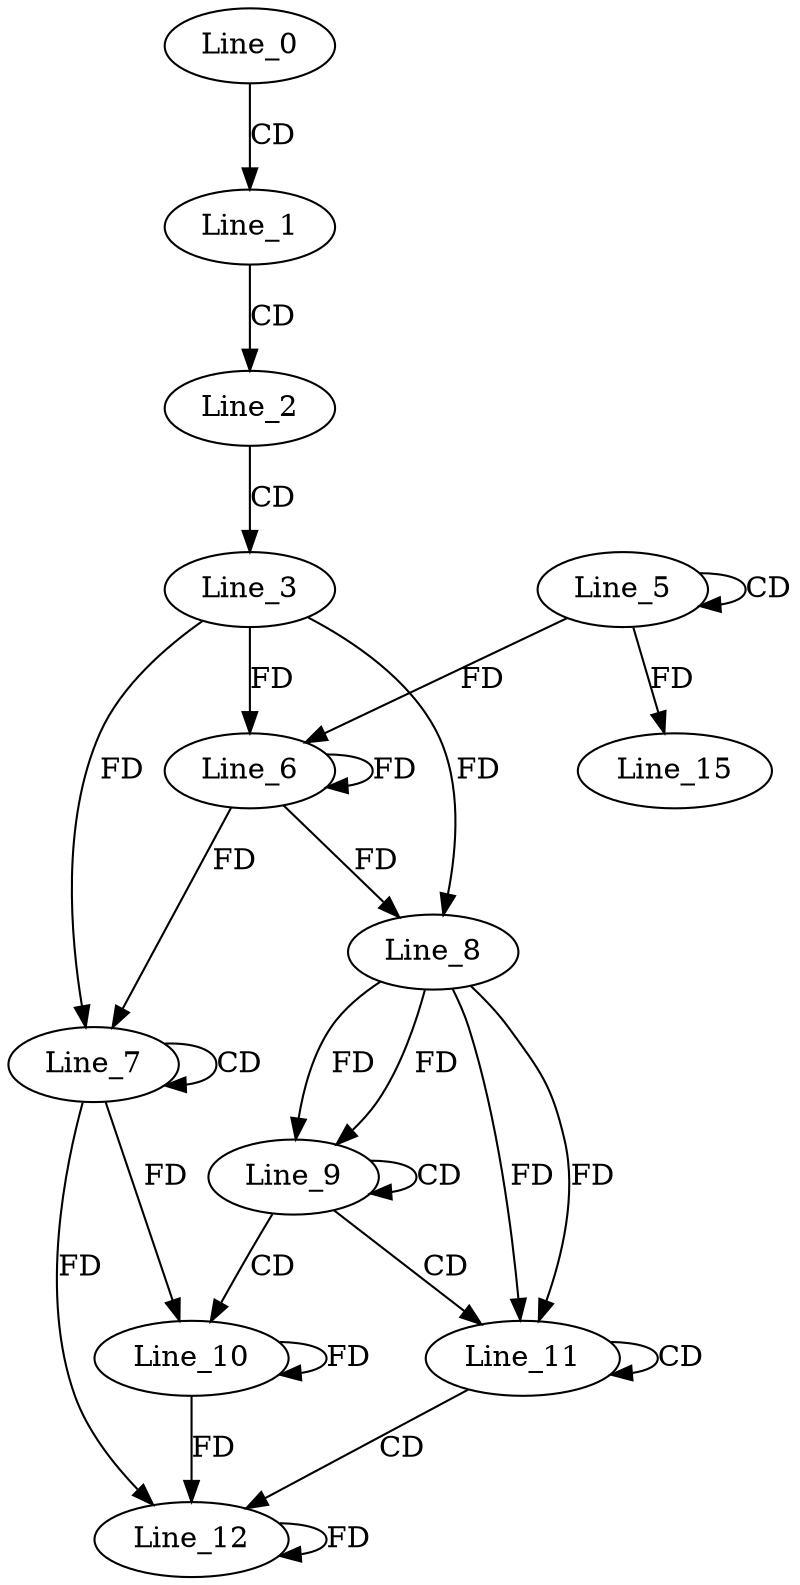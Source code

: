 digraph G {
  Line_0;
  Line_1;
  Line_2;
  Line_3;
  Line_5;
  Line_5;
  Line_6;
  Line_6;
  Line_7;
  Line_7;
  Line_8;
  Line_8;
  Line_8;
  Line_9;
  Line_9;
  Line_10;
  Line_10;
  Line_11;
  Line_11;
  Line_12;
  Line_12;
  Line_15;
  Line_0 -> Line_1 [ label="CD" ];
  Line_1 -> Line_2 [ label="CD" ];
  Line_2 -> Line_3 [ label="CD" ];
  Line_5 -> Line_5 [ label="CD" ];
  Line_3 -> Line_6 [ label="FD" ];
  Line_6 -> Line_6 [ label="FD" ];
  Line_5 -> Line_6 [ label="FD" ];
  Line_7 -> Line_7 [ label="CD" ];
  Line_3 -> Line_7 [ label="FD" ];
  Line_6 -> Line_7 [ label="FD" ];
  Line_3 -> Line_8 [ label="FD" ];
  Line_6 -> Line_8 [ label="FD" ];
  Line_8 -> Line_9 [ label="FD" ];
  Line_9 -> Line_9 [ label="CD" ];
  Line_8 -> Line_9 [ label="FD" ];
  Line_9 -> Line_10 [ label="CD" ];
  Line_7 -> Line_10 [ label="FD" ];
  Line_10 -> Line_10 [ label="FD" ];
  Line_9 -> Line_11 [ label="CD" ];
  Line_8 -> Line_11 [ label="FD" ];
  Line_11 -> Line_11 [ label="CD" ];
  Line_8 -> Line_11 [ label="FD" ];
  Line_11 -> Line_12 [ label="CD" ];
  Line_7 -> Line_12 [ label="FD" ];
  Line_10 -> Line_12 [ label="FD" ];
  Line_12 -> Line_12 [ label="FD" ];
  Line_5 -> Line_15 [ label="FD" ];
}

